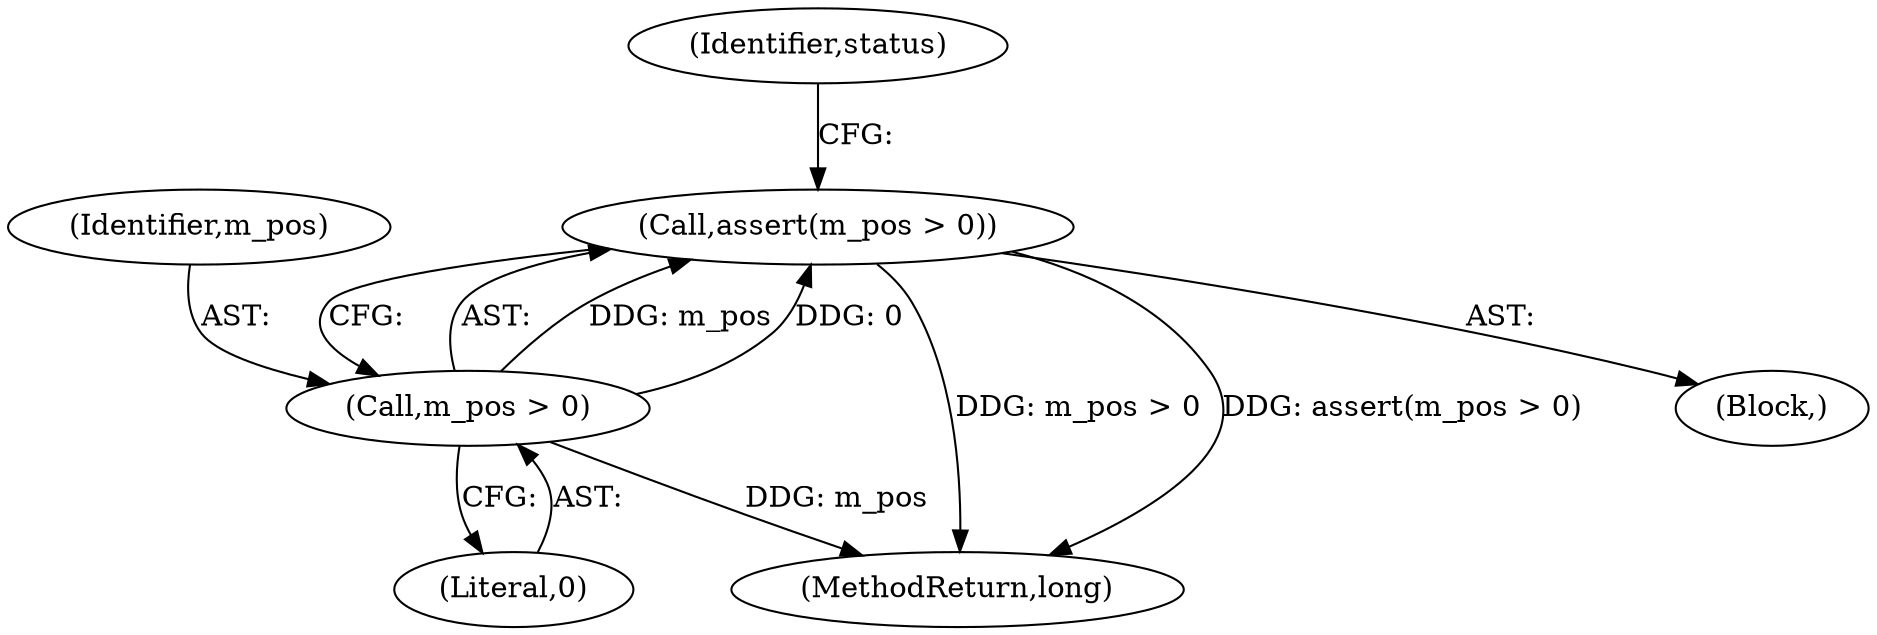 digraph "0_Android_cc274e2abe8b2a6698a5c47d8aa4bb45f1f9538d_55@API" {
"1000192" [label="(Call,assert(m_pos > 0))"];
"1000193" [label="(Call,m_pos > 0)"];
"1000438" [label="(MethodReturn,long)"];
"1000122" [label="(Block,)"];
"1000195" [label="(Literal,0)"];
"1000200" [label="(Identifier,status)"];
"1000192" [label="(Call,assert(m_pos > 0))"];
"1000193" [label="(Call,m_pos > 0)"];
"1000194" [label="(Identifier,m_pos)"];
"1000192" -> "1000122"  [label="AST: "];
"1000192" -> "1000193"  [label="CFG: "];
"1000193" -> "1000192"  [label="AST: "];
"1000200" -> "1000192"  [label="CFG: "];
"1000192" -> "1000438"  [label="DDG: m_pos > 0"];
"1000192" -> "1000438"  [label="DDG: assert(m_pos > 0)"];
"1000193" -> "1000192"  [label="DDG: m_pos"];
"1000193" -> "1000192"  [label="DDG: 0"];
"1000193" -> "1000195"  [label="CFG: "];
"1000194" -> "1000193"  [label="AST: "];
"1000195" -> "1000193"  [label="AST: "];
"1000193" -> "1000438"  [label="DDG: m_pos"];
}
